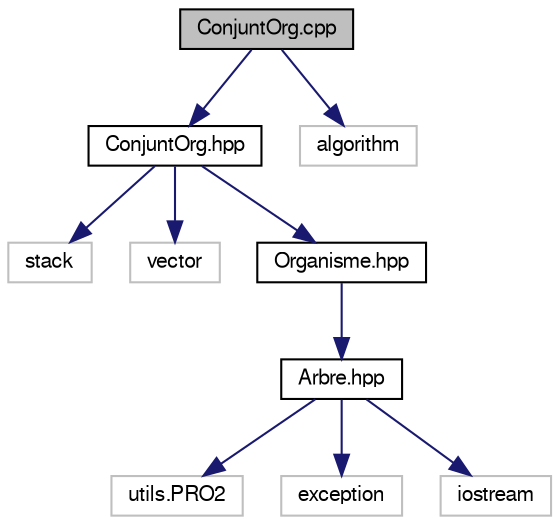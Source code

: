 digraph "ConjuntOrg.cpp"
{
  edge [fontname="FreeSans",fontsize="10",labelfontname="FreeSans",labelfontsize="10"];
  node [fontname="FreeSans",fontsize="10",shape=record];
  Node1 [label="ConjuntOrg.cpp",height=0.2,width=0.4,color="black", fillcolor="grey75", style="filled" fontcolor="black"];
  Node1 -> Node2 [color="midnightblue",fontsize="10",style="solid"];
  Node2 [label="ConjuntOrg.hpp",height=0.2,width=0.4,color="black", fillcolor="white", style="filled",URL="$_conjunt_org_8hpp.html",tooltip="Especificació de la classe ConjuntOrg. "];
  Node2 -> Node3 [color="midnightblue",fontsize="10",style="solid"];
  Node3 [label="stack",height=0.2,width=0.4,color="grey75", fillcolor="white", style="filled"];
  Node2 -> Node4 [color="midnightblue",fontsize="10",style="solid"];
  Node4 [label="vector",height=0.2,width=0.4,color="grey75", fillcolor="white", style="filled"];
  Node2 -> Node5 [color="midnightblue",fontsize="10",style="solid"];
  Node5 [label="Organisme.hpp",height=0.2,width=0.4,color="black", fillcolor="white", style="filled",URL="$_organisme_8hpp.html",tooltip="Especificació de la classe Organisme. "];
  Node5 -> Node6 [color="midnightblue",fontsize="10",style="solid"];
  Node6 [label="Arbre.hpp",height=0.2,width=0.4,color="black", fillcolor="white", style="filled",URL="$_arbre_8hpp.html"];
  Node6 -> Node7 [color="midnightblue",fontsize="10",style="solid"];
  Node7 [label="utils.PRO2",height=0.2,width=0.4,color="grey75", fillcolor="white", style="filled"];
  Node6 -> Node8 [color="midnightblue",fontsize="10",style="solid"];
  Node8 [label="exception",height=0.2,width=0.4,color="grey75", fillcolor="white", style="filled"];
  Node6 -> Node9 [color="midnightblue",fontsize="10",style="solid"];
  Node9 [label="iostream",height=0.2,width=0.4,color="grey75", fillcolor="white", style="filled"];
  Node1 -> Node10 [color="midnightblue",fontsize="10",style="solid"];
  Node10 [label="algorithm",height=0.2,width=0.4,color="grey75", fillcolor="white", style="filled"];
}
